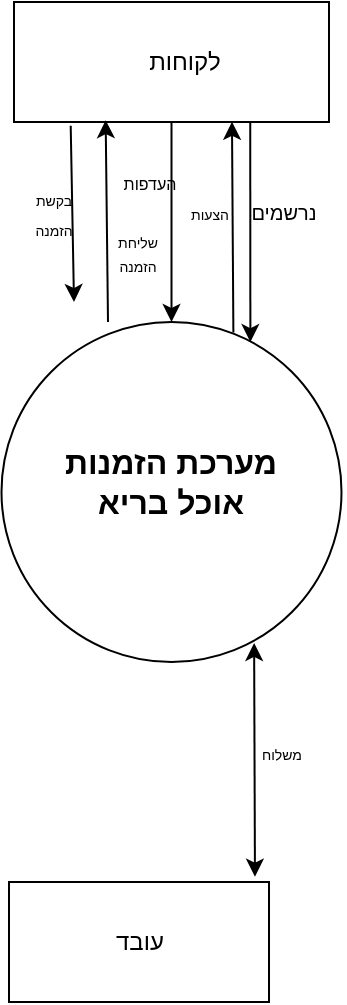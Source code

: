 <mxfile version="26.0.4">
  <diagram name="Page-1" id="uwxhVBQ8Uu2J-7rZ4Y4K">
    <mxGraphModel dx="1121" dy="563" grid="1" gridSize="10" guides="1" tooltips="1" connect="1" arrows="1" fold="1" page="1" pageScale="1" pageWidth="850" pageHeight="1100" math="0" shadow="0">
      <root>
        <mxCell id="0" />
        <mxCell id="1" parent="0" />
        <mxCell id="mpNihfgeMRPzyipiXMCh-1" value="" style="ellipse;whiteSpace=wrap;html=1;aspect=fixed;" vertex="1" parent="1">
          <mxGeometry x="313.75" y="200" width="170" height="170" as="geometry" />
        </mxCell>
        <mxCell id="mpNihfgeMRPzyipiXMCh-2" value="מערכת הזמנות אוכל בריא" style="text;html=1;align=center;verticalAlign=middle;whiteSpace=wrap;rounded=0;fontStyle=1;fontSize=16;" vertex="1" parent="1">
          <mxGeometry x="341.25" y="250" width="115" height="60" as="geometry" />
        </mxCell>
        <mxCell id="mpNihfgeMRPzyipiXMCh-3" value="" style="rounded=0;whiteSpace=wrap;html=1;" vertex="1" parent="1">
          <mxGeometry x="320" y="40" width="157.5" height="60" as="geometry" />
        </mxCell>
        <mxCell id="mpNihfgeMRPzyipiXMCh-4" value="לקוחות" style="text;html=1;align=center;verticalAlign=middle;whiteSpace=wrap;rounded=0;" vertex="1" parent="1">
          <mxGeometry x="362.5" y="52.5" width="85" height="35" as="geometry" />
        </mxCell>
        <mxCell id="mpNihfgeMRPzyipiXMCh-5" value="" style="endArrow=classic;html=1;rounded=0;entryX=0.291;entryY=0.985;entryDx=0;entryDy=0;entryPerimeter=0;" edge="1" parent="1" target="mpNihfgeMRPzyipiXMCh-3">
          <mxGeometry width="50" height="50" relative="1" as="geometry">
            <mxPoint x="367" y="200" as="sourcePoint" />
            <mxPoint x="450" y="250" as="targetPoint" />
          </mxGeometry>
        </mxCell>
        <mxCell id="mpNihfgeMRPzyipiXMCh-6" value="" style="endArrow=classic;html=1;rounded=0;exitX=0.75;exitY=1;exitDx=0;exitDy=0;entryX=0.732;entryY=0.059;entryDx=0;entryDy=0;entryPerimeter=0;" edge="1" parent="1" source="mpNihfgeMRPzyipiXMCh-3" target="mpNihfgeMRPzyipiXMCh-1">
          <mxGeometry width="50" height="50" relative="1" as="geometry">
            <mxPoint x="390" y="240" as="sourcePoint" />
            <mxPoint x="440" y="190" as="targetPoint" />
          </mxGeometry>
        </mxCell>
        <mxCell id="mpNihfgeMRPzyipiXMCh-7" value="נרשמים" style="text;html=1;align=center;verticalAlign=middle;whiteSpace=wrap;rounded=0;fontSize=10;" vertex="1" parent="1">
          <mxGeometry x="425" y="130" width="60" height="30" as="geometry" />
        </mxCell>
        <mxCell id="mpNihfgeMRPzyipiXMCh-8" value="&lt;font style=&quot;font-size: 7px;&quot;&gt;שליחת הזמנה&lt;/font&gt;" style="text;html=1;align=center;verticalAlign=middle;whiteSpace=wrap;rounded=0;fontSize=10;" vertex="1" parent="1">
          <mxGeometry x="367.5" y="160" width="27.5" height="10" as="geometry" />
        </mxCell>
        <mxCell id="mpNihfgeMRPzyipiXMCh-9" value="" style="rounded=0;whiteSpace=wrap;html=1;" vertex="1" parent="1">
          <mxGeometry x="317.5" y="480" width="130" height="60" as="geometry" />
        </mxCell>
        <mxCell id="mpNihfgeMRPzyipiXMCh-10" value="עובד" style="text;html=1;align=center;verticalAlign=middle;whiteSpace=wrap;rounded=0;" vertex="1" parent="1">
          <mxGeometry x="352.5" y="495" width="60" height="30" as="geometry" />
        </mxCell>
        <mxCell id="mpNihfgeMRPzyipiXMCh-11" value="" style="endArrow=classic;html=1;rounded=0;entryX=0.692;entryY=0.998;entryDx=0;entryDy=0;entryPerimeter=0;exitX=0.682;exitY=0.031;exitDx=0;exitDy=0;exitPerimeter=0;" edge="1" parent="1" source="mpNihfgeMRPzyipiXMCh-1" target="mpNihfgeMRPzyipiXMCh-3">
          <mxGeometry width="50" height="50" relative="1" as="geometry">
            <mxPoint x="390" y="220" as="sourcePoint" />
            <mxPoint x="440" y="170" as="targetPoint" />
          </mxGeometry>
        </mxCell>
        <mxCell id="mpNihfgeMRPzyipiXMCh-12" value="&lt;font style=&quot;font-size: 7px;&quot;&gt;הצעות&lt;/font&gt;" style="text;html=1;align=center;verticalAlign=middle;whiteSpace=wrap;rounded=0;" vertex="1" parent="1">
          <mxGeometry x="387.5" y="130" width="60" height="30" as="geometry" />
        </mxCell>
        <mxCell id="mpNihfgeMRPzyipiXMCh-13" value="" style="endArrow=classic;html=1;rounded=0;exitX=0.5;exitY=1;exitDx=0;exitDy=0;entryX=0.5;entryY=0;entryDx=0;entryDy=0;" edge="1" parent="1" source="mpNihfgeMRPzyipiXMCh-3" target="mpNihfgeMRPzyipiXMCh-1">
          <mxGeometry width="50" height="50" relative="1" as="geometry">
            <mxPoint x="390" y="220" as="sourcePoint" />
            <mxPoint x="440" y="170" as="targetPoint" />
          </mxGeometry>
        </mxCell>
        <mxCell id="mpNihfgeMRPzyipiXMCh-14" value="&lt;font style=&quot;font-size: 8px;&quot;&gt;העדפות&lt;/font&gt;" style="text;html=1;align=center;verticalAlign=middle;whiteSpace=wrap;rounded=0;" vertex="1" parent="1">
          <mxGeometry x="367.5" y="120" width="40" height="20" as="geometry" />
        </mxCell>
        <mxCell id="mpNihfgeMRPzyipiXMCh-15" value="" style="endArrow=classic;html=1;rounded=0;exitX=0.18;exitY=1.031;exitDx=0;exitDy=0;exitPerimeter=0;" edge="1" parent="1" source="mpNihfgeMRPzyipiXMCh-3">
          <mxGeometry width="50" height="50" relative="1" as="geometry">
            <mxPoint x="380" y="210" as="sourcePoint" />
            <mxPoint x="350" y="190" as="targetPoint" />
          </mxGeometry>
        </mxCell>
        <mxCell id="mpNihfgeMRPzyipiXMCh-18" value="&lt;span style=&quot;font-size: 7px;&quot;&gt;בקשת הזמנה&lt;/span&gt;" style="text;html=1;align=center;verticalAlign=middle;whiteSpace=wrap;rounded=0;" vertex="1" parent="1">
          <mxGeometry x="330" y="135" width="20" height="20" as="geometry" />
        </mxCell>
        <mxCell id="mpNihfgeMRPzyipiXMCh-19" value="" style="endArrow=classic;startArrow=classic;html=1;rounded=0;entryX=0.743;entryY=0.944;entryDx=0;entryDy=0;entryPerimeter=0;exitX=0.946;exitY=-0.044;exitDx=0;exitDy=0;exitPerimeter=0;" edge="1" parent="1" source="mpNihfgeMRPzyipiXMCh-9" target="mpNihfgeMRPzyipiXMCh-1">
          <mxGeometry width="50" height="50" relative="1" as="geometry">
            <mxPoint x="480" y="470" as="sourcePoint" />
            <mxPoint x="530" y="420" as="targetPoint" />
          </mxGeometry>
        </mxCell>
        <mxCell id="mpNihfgeMRPzyipiXMCh-20" value="&lt;font style=&quot;font-size: 7px;&quot;&gt;משלוח&lt;/font&gt;" style="text;html=1;align=center;verticalAlign=middle;whiteSpace=wrap;rounded=0;" vertex="1" parent="1">
          <mxGeometry x="423.75" y="400" width="60" height="30" as="geometry" />
        </mxCell>
      </root>
    </mxGraphModel>
  </diagram>
</mxfile>
